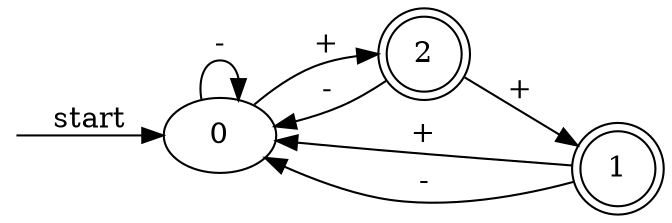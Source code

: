 digraph dfa {
    rankdir = LR;
    __start [style = invis, shape = point];
    __start -> "0" [ label = "start" ];
    node [shape = doublecircle]; "1" "2"
    node [shape = circle];
    "0" -> "2" [ label = "+" ];
    "0" -> "0" [ label = "-" ];
    "2" -> "1" [ label = "+" ];
    "2" -> "0" [ label = "-" ];
    "1" -> "0" [ label = "+" ];
    "1" -> "0" [ label = "-" ];
}
